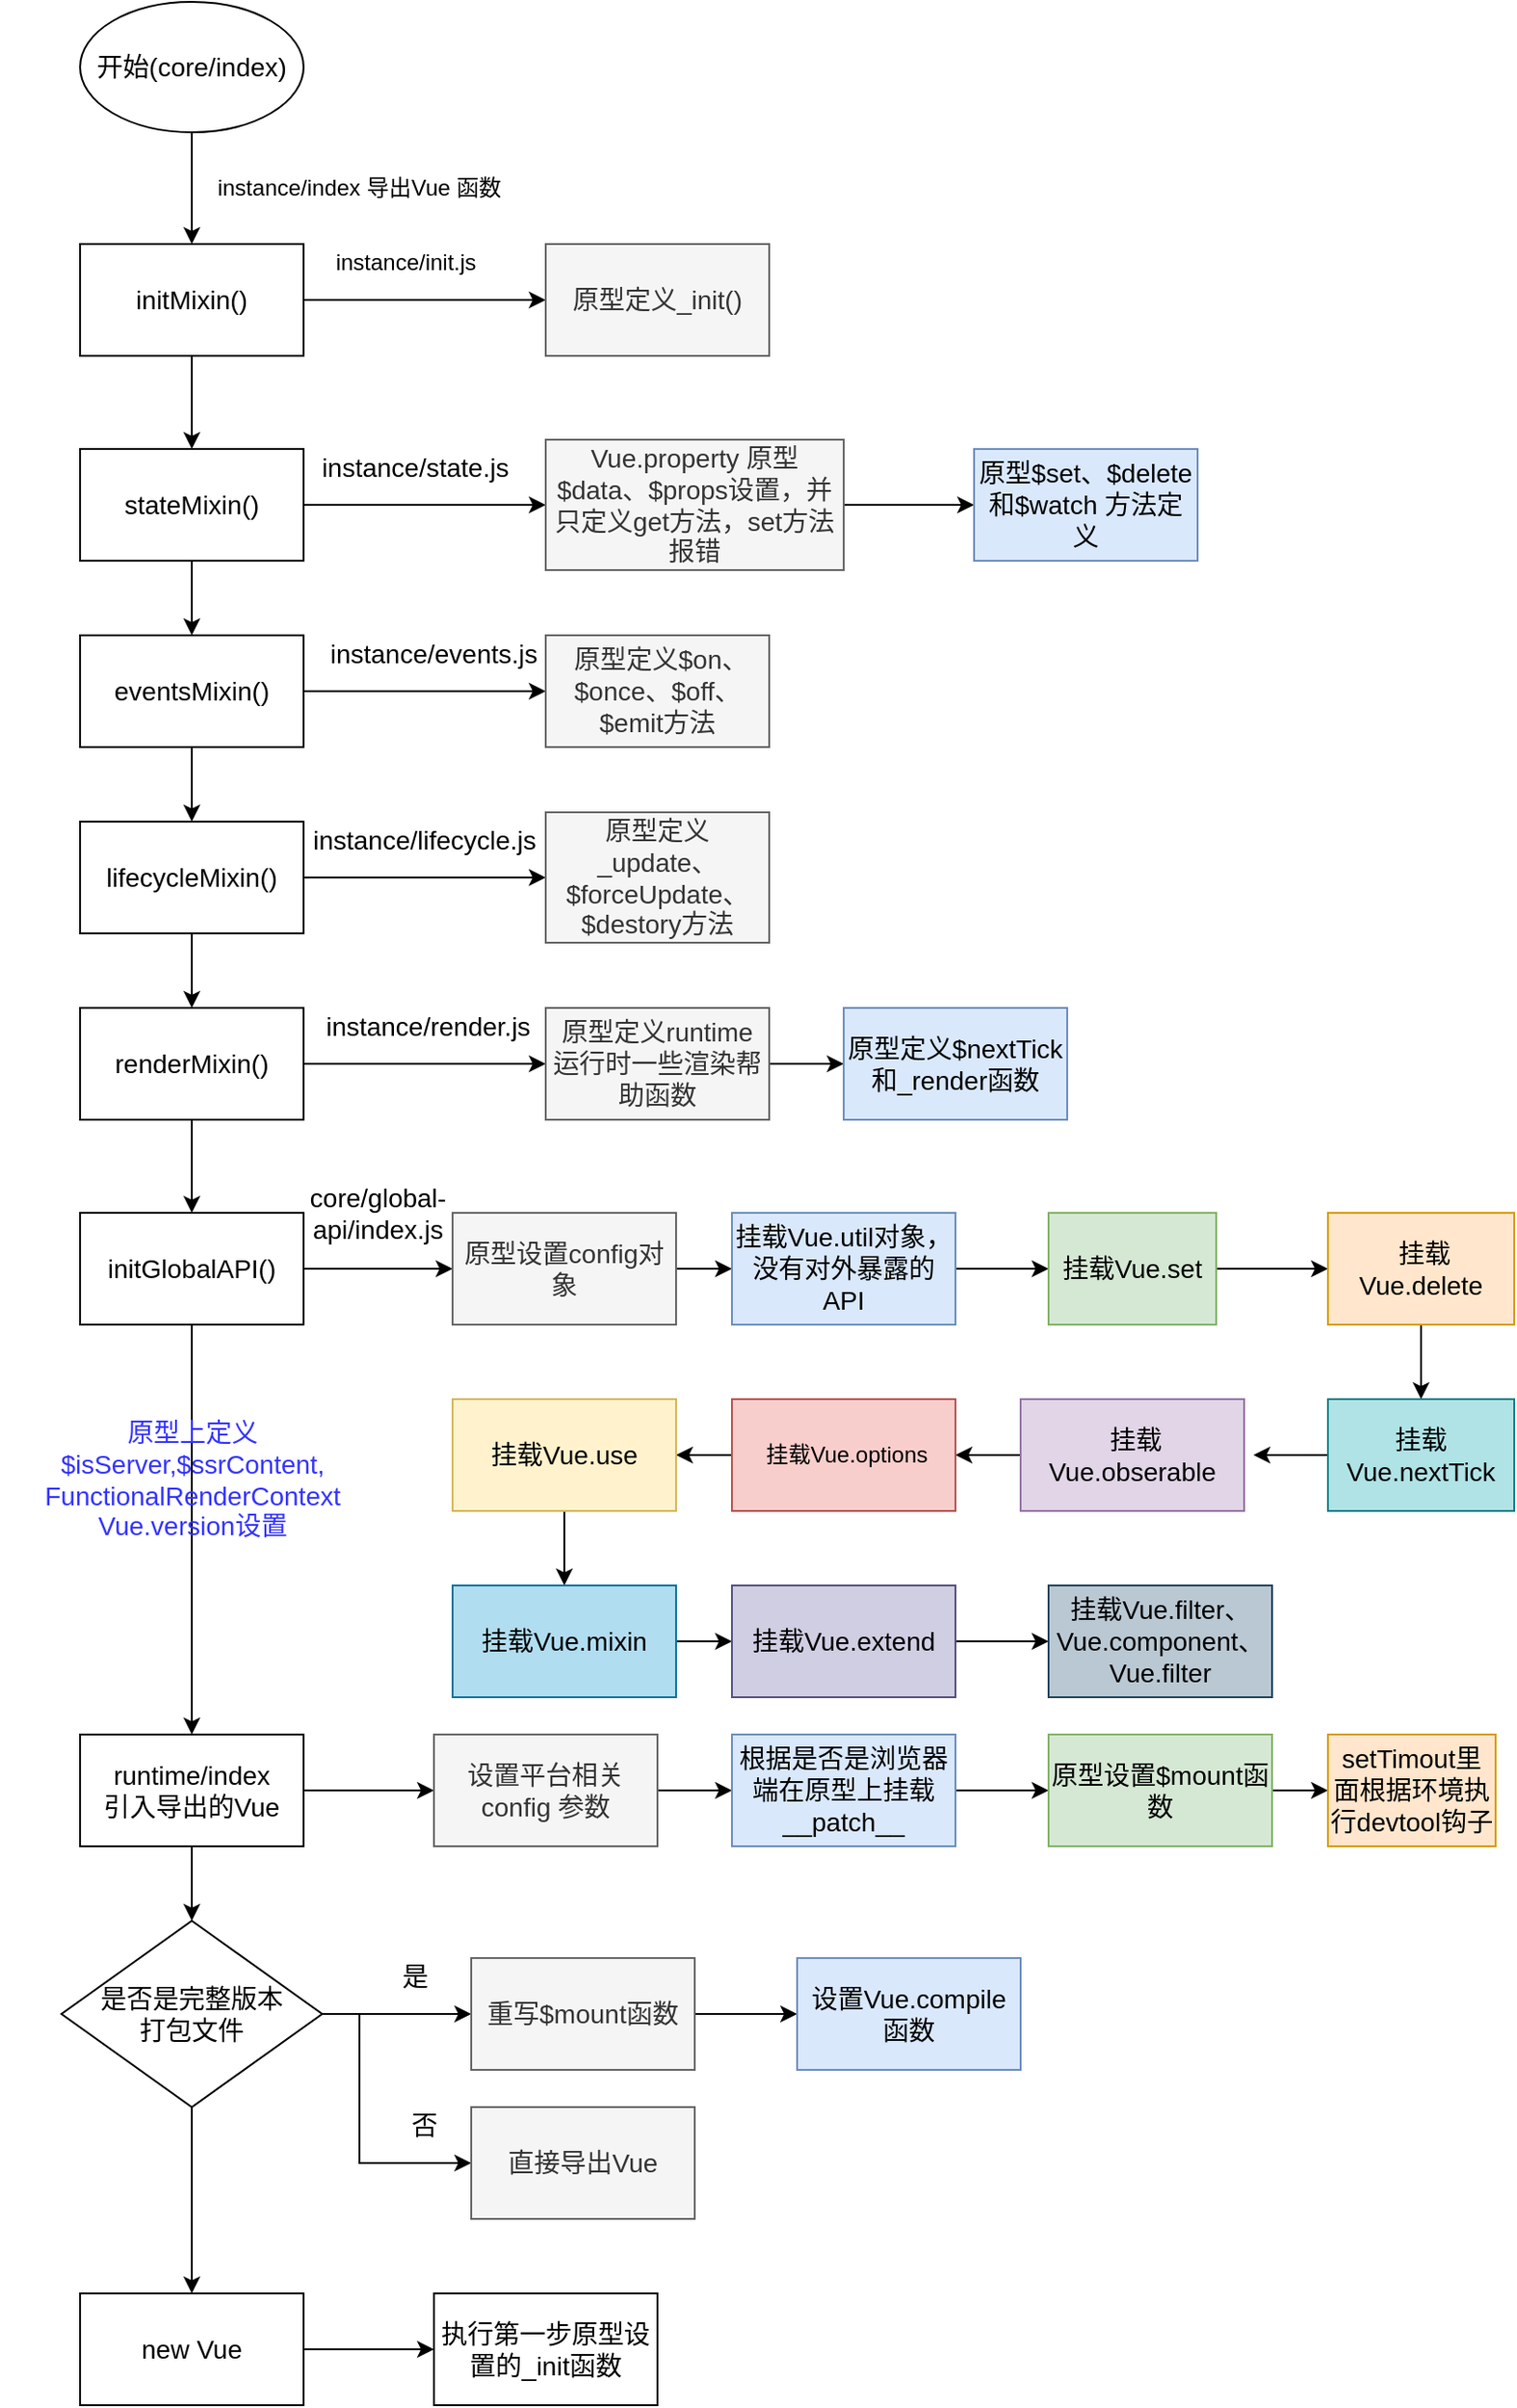 <mxfile version="14.3.0" type="github">
  <diagram id="C5RBs43oDa-KdzZeNtuy" name="Page-1">
    <mxGraphModel dx="1422" dy="800" grid="1" gridSize="10" guides="1" tooltips="1" connect="1" arrows="1" fold="1" page="1" pageScale="1" pageWidth="1169" pageHeight="1654" math="0" shadow="0">
      <root>
        <mxCell id="WIyWlLk6GJQsqaUBKTNV-0" />
        <mxCell id="WIyWlLk6GJQsqaUBKTNV-1" parent="WIyWlLk6GJQsqaUBKTNV-0" />
        <mxCell id="D7u7VJyRyIDXbFaWf3La-2" style="edgeStyle=orthogonalEdgeStyle;rounded=0;orthogonalLoop=1;jettySize=auto;html=1;entryX=0.5;entryY=0;entryDx=0;entryDy=0;" edge="1" parent="WIyWlLk6GJQsqaUBKTNV-1" source="D7u7VJyRyIDXbFaWf3La-0" target="D7u7VJyRyIDXbFaWf3La-1">
          <mxGeometry relative="1" as="geometry" />
        </mxCell>
        <mxCell id="D7u7VJyRyIDXbFaWf3La-0" value="&lt;font style=&quot;font-size: 14px&quot;&gt;开始(core/index)&lt;/font&gt;" style="ellipse;whiteSpace=wrap;html=1;" vertex="1" parent="WIyWlLk6GJQsqaUBKTNV-1">
          <mxGeometry x="50" y="30" width="120" height="70" as="geometry" />
        </mxCell>
        <mxCell id="D7u7VJyRyIDXbFaWf3La-10" style="edgeStyle=orthogonalEdgeStyle;rounded=0;orthogonalLoop=1;jettySize=auto;html=1;entryX=0.5;entryY=0;entryDx=0;entryDy=0;" edge="1" parent="WIyWlLk6GJQsqaUBKTNV-1" source="D7u7VJyRyIDXbFaWf3La-1" target="D7u7VJyRyIDXbFaWf3La-6">
          <mxGeometry relative="1" as="geometry" />
        </mxCell>
        <mxCell id="D7u7VJyRyIDXbFaWf3La-15" style="edgeStyle=orthogonalEdgeStyle;rounded=0;orthogonalLoop=1;jettySize=auto;html=1;entryX=0;entryY=0.5;entryDx=0;entryDy=0;" edge="1" parent="WIyWlLk6GJQsqaUBKTNV-1" source="D7u7VJyRyIDXbFaWf3La-1" target="D7u7VJyRyIDXbFaWf3La-14">
          <mxGeometry relative="1" as="geometry" />
        </mxCell>
        <mxCell id="D7u7VJyRyIDXbFaWf3La-1" value="initMixin()" style="rounded=0;whiteSpace=wrap;html=1;fontSize=14;" vertex="1" parent="WIyWlLk6GJQsqaUBKTNV-1">
          <mxGeometry x="50" y="160" width="120" height="60" as="geometry" />
        </mxCell>
        <mxCell id="D7u7VJyRyIDXbFaWf3La-11" style="edgeStyle=orthogonalEdgeStyle;rounded=0;orthogonalLoop=1;jettySize=auto;html=1;entryX=0.5;entryY=0;entryDx=0;entryDy=0;" edge="1" parent="WIyWlLk6GJQsqaUBKTNV-1" source="D7u7VJyRyIDXbFaWf3La-6" target="D7u7VJyRyIDXbFaWf3La-7">
          <mxGeometry relative="1" as="geometry" />
        </mxCell>
        <mxCell id="D7u7VJyRyIDXbFaWf3La-17" style="edgeStyle=orthogonalEdgeStyle;rounded=0;orthogonalLoop=1;jettySize=auto;html=1;exitX=1;exitY=0.5;exitDx=0;exitDy=0;entryX=0;entryY=0.5;entryDx=0;entryDy=0;" edge="1" parent="WIyWlLk6GJQsqaUBKTNV-1" source="D7u7VJyRyIDXbFaWf3La-6" target="D7u7VJyRyIDXbFaWf3La-16">
          <mxGeometry relative="1" as="geometry" />
        </mxCell>
        <mxCell id="D7u7VJyRyIDXbFaWf3La-6" value="&lt;font style=&quot;font-size: 14px&quot;&gt;stateMixin()&lt;/font&gt;" style="rounded=0;whiteSpace=wrap;html=1;" vertex="1" parent="WIyWlLk6GJQsqaUBKTNV-1">
          <mxGeometry x="50" y="270" width="120" height="60" as="geometry" />
        </mxCell>
        <mxCell id="D7u7VJyRyIDXbFaWf3La-12" style="edgeStyle=orthogonalEdgeStyle;rounded=0;orthogonalLoop=1;jettySize=auto;html=1;entryX=0.5;entryY=0;entryDx=0;entryDy=0;" edge="1" parent="WIyWlLk6GJQsqaUBKTNV-1" source="D7u7VJyRyIDXbFaWf3La-7" target="D7u7VJyRyIDXbFaWf3La-8">
          <mxGeometry relative="1" as="geometry" />
        </mxCell>
        <mxCell id="D7u7VJyRyIDXbFaWf3La-23" style="edgeStyle=orthogonalEdgeStyle;rounded=0;orthogonalLoop=1;jettySize=auto;html=1;entryX=0;entryY=0.5;entryDx=0;entryDy=0;" edge="1" parent="WIyWlLk6GJQsqaUBKTNV-1" source="D7u7VJyRyIDXbFaWf3La-7" target="D7u7VJyRyIDXbFaWf3La-20">
          <mxGeometry relative="1" as="geometry" />
        </mxCell>
        <mxCell id="D7u7VJyRyIDXbFaWf3La-7" value="&lt;font style=&quot;font-size: 14px&quot;&gt;eventsMixin()&lt;/font&gt;" style="rounded=0;whiteSpace=wrap;html=1;" vertex="1" parent="WIyWlLk6GJQsqaUBKTNV-1">
          <mxGeometry x="50" y="370" width="120" height="60" as="geometry" />
        </mxCell>
        <mxCell id="D7u7VJyRyIDXbFaWf3La-13" style="edgeStyle=orthogonalEdgeStyle;rounded=0;orthogonalLoop=1;jettySize=auto;html=1;entryX=0.5;entryY=0;entryDx=0;entryDy=0;" edge="1" parent="WIyWlLk6GJQsqaUBKTNV-1" source="D7u7VJyRyIDXbFaWf3La-8" target="D7u7VJyRyIDXbFaWf3La-9">
          <mxGeometry relative="1" as="geometry" />
        </mxCell>
        <mxCell id="D7u7VJyRyIDXbFaWf3La-26" style="edgeStyle=orthogonalEdgeStyle;rounded=0;orthogonalLoop=1;jettySize=auto;html=1;" edge="1" parent="WIyWlLk6GJQsqaUBKTNV-1" source="D7u7VJyRyIDXbFaWf3La-8" target="D7u7VJyRyIDXbFaWf3La-25">
          <mxGeometry relative="1" as="geometry" />
        </mxCell>
        <mxCell id="D7u7VJyRyIDXbFaWf3La-8" value="&lt;font style=&quot;font-size: 14px&quot;&gt;&lt;font&gt;lifecycleMixin&lt;/font&gt;()&lt;/font&gt;" style="rounded=0;whiteSpace=wrap;html=1;" vertex="1" parent="WIyWlLk6GJQsqaUBKTNV-1">
          <mxGeometry x="50" y="470" width="120" height="60" as="geometry" />
        </mxCell>
        <mxCell id="D7u7VJyRyIDXbFaWf3La-31" style="edgeStyle=orthogonalEdgeStyle;rounded=0;orthogonalLoop=1;jettySize=auto;html=1;" edge="1" parent="WIyWlLk6GJQsqaUBKTNV-1" source="D7u7VJyRyIDXbFaWf3La-9" target="D7u7VJyRyIDXbFaWf3La-29">
          <mxGeometry relative="1" as="geometry" />
        </mxCell>
        <mxCell id="D7u7VJyRyIDXbFaWf3La-38" style="edgeStyle=orthogonalEdgeStyle;rounded=0;orthogonalLoop=1;jettySize=auto;html=1;entryX=0.5;entryY=0;entryDx=0;entryDy=0;" edge="1" parent="WIyWlLk6GJQsqaUBKTNV-1" source="D7u7VJyRyIDXbFaWf3La-9" target="D7u7VJyRyIDXbFaWf3La-37">
          <mxGeometry relative="1" as="geometry" />
        </mxCell>
        <mxCell id="D7u7VJyRyIDXbFaWf3La-9" value="&lt;font style=&quot;font-size: 14px&quot;&gt;renderMixin()&lt;/font&gt;" style="rounded=0;whiteSpace=wrap;html=1;" vertex="1" parent="WIyWlLk6GJQsqaUBKTNV-1">
          <mxGeometry x="50" y="570" width="120" height="60" as="geometry" />
        </mxCell>
        <mxCell id="D7u7VJyRyIDXbFaWf3La-14" value="&lt;font style=&quot;font-size: 14px&quot;&gt;原型定义_init()&lt;/font&gt;" style="rounded=0;whiteSpace=wrap;html=1;fillColor=#f5f5f5;strokeColor=#666666;fontColor=#333333;" vertex="1" parent="WIyWlLk6GJQsqaUBKTNV-1">
          <mxGeometry x="300" y="160" width="120" height="60" as="geometry" />
        </mxCell>
        <mxCell id="D7u7VJyRyIDXbFaWf3La-19" style="edgeStyle=orthogonalEdgeStyle;rounded=0;orthogonalLoop=1;jettySize=auto;html=1;exitX=1;exitY=0.5;exitDx=0;exitDy=0;entryX=0;entryY=0.5;entryDx=0;entryDy=0;" edge="1" parent="WIyWlLk6GJQsqaUBKTNV-1" source="D7u7VJyRyIDXbFaWf3La-16" target="D7u7VJyRyIDXbFaWf3La-18">
          <mxGeometry relative="1" as="geometry" />
        </mxCell>
        <mxCell id="D7u7VJyRyIDXbFaWf3La-16" value="&lt;font style=&quot;font-size: 14px&quot;&gt;Vue.property 原型$data、$props设置，并只定义get方法，set方法报错&lt;/font&gt;" style="rounded=0;whiteSpace=wrap;html=1;fillColor=#f5f5f5;strokeColor=#666666;fontColor=#333333;" vertex="1" parent="WIyWlLk6GJQsqaUBKTNV-1">
          <mxGeometry x="300" y="265" width="160" height="70" as="geometry" />
        </mxCell>
        <mxCell id="D7u7VJyRyIDXbFaWf3La-18" value="&lt;font style=&quot;font-size: 14px&quot;&gt;原型$set、$delete和$watch 方法定义&lt;/font&gt;" style="rounded=0;whiteSpace=wrap;html=1;fillColor=#dae8fc;strokeColor=#6c8ebf;" vertex="1" parent="WIyWlLk6GJQsqaUBKTNV-1">
          <mxGeometry x="530" y="270" width="120" height="60" as="geometry" />
        </mxCell>
        <mxCell id="D7u7VJyRyIDXbFaWf3La-20" value="&lt;font style=&quot;font-size: 14px&quot;&gt;&amp;nbsp;原型定义$on、$once、$off、$emit方法&lt;/font&gt;" style="rounded=0;whiteSpace=wrap;html=1;fillColor=#f5f5f5;strokeColor=#666666;fontColor=#333333;" vertex="1" parent="WIyWlLk6GJQsqaUBKTNV-1">
          <mxGeometry x="300" y="370" width="120" height="60" as="geometry" />
        </mxCell>
        <mxCell id="D7u7VJyRyIDXbFaWf3La-21" value="&lt;font style=&quot;font-size: 14px&quot;&gt;instance/state.js&lt;/font&gt;" style="text;html=1;strokeColor=none;fillColor=none;align=center;verticalAlign=middle;whiteSpace=wrap;rounded=0;" vertex="1" parent="WIyWlLk6GJQsqaUBKTNV-1">
          <mxGeometry x="180" y="270" width="100" height="20" as="geometry" />
        </mxCell>
        <mxCell id="D7u7VJyRyIDXbFaWf3La-24" value="&lt;font style=&quot;font-size: 14px&quot;&gt;instance/events.js&lt;/font&gt;" style="text;html=1;strokeColor=none;fillColor=none;align=center;verticalAlign=middle;whiteSpace=wrap;rounded=0;" vertex="1" parent="WIyWlLk6GJQsqaUBKTNV-1">
          <mxGeometry x="190" y="370" width="100" height="20" as="geometry" />
        </mxCell>
        <mxCell id="D7u7VJyRyIDXbFaWf3La-25" value="&lt;font style=&quot;font-size: 14px&quot;&gt;原型定义_update、$forceUpdate、$destory方法&lt;/font&gt;" style="rounded=0;whiteSpace=wrap;html=1;fillColor=#f5f5f5;strokeColor=#666666;fontColor=#333333;" vertex="1" parent="WIyWlLk6GJQsqaUBKTNV-1">
          <mxGeometry x="300" y="465" width="120" height="70" as="geometry" />
        </mxCell>
        <mxCell id="D7u7VJyRyIDXbFaWf3La-27" value="&lt;font style=&quot;font-size: 14px&quot;&gt;instance/lifecycle.js&lt;/font&gt;" style="text;html=1;strokeColor=none;fillColor=none;align=center;verticalAlign=middle;whiteSpace=wrap;rounded=0;" vertex="1" parent="WIyWlLk6GJQsqaUBKTNV-1">
          <mxGeometry x="180" y="470" width="110" height="20" as="geometry" />
        </mxCell>
        <mxCell id="D7u7VJyRyIDXbFaWf3La-34" style="edgeStyle=orthogonalEdgeStyle;rounded=0;orthogonalLoop=1;jettySize=auto;html=1;entryX=0;entryY=0.5;entryDx=0;entryDy=0;" edge="1" parent="WIyWlLk6GJQsqaUBKTNV-1" source="D7u7VJyRyIDXbFaWf3La-29" target="D7u7VJyRyIDXbFaWf3La-30">
          <mxGeometry relative="1" as="geometry" />
        </mxCell>
        <mxCell id="D7u7VJyRyIDXbFaWf3La-29" value="&lt;font style=&quot;font-size: 14px&quot;&gt;原型定义runtime 运行时一些渲染帮助函数&lt;/font&gt;" style="rounded=0;whiteSpace=wrap;html=1;fillColor=#f5f5f5;strokeColor=#666666;fontColor=#333333;" vertex="1" parent="WIyWlLk6GJQsqaUBKTNV-1">
          <mxGeometry x="300" y="570" width="120" height="60" as="geometry" />
        </mxCell>
        <mxCell id="D7u7VJyRyIDXbFaWf3La-30" value="&lt;font style=&quot;font-size: 14px&quot;&gt;原型定义$nextTick和_render函数&lt;/font&gt;" style="rounded=0;whiteSpace=wrap;html=1;fillColor=#dae8fc;strokeColor=#6c8ebf;" vertex="1" parent="WIyWlLk6GJQsqaUBKTNV-1">
          <mxGeometry x="460" y="570" width="120" height="60" as="geometry" />
        </mxCell>
        <mxCell id="D7u7VJyRyIDXbFaWf3La-33" value="&lt;font style=&quot;font-size: 14px&quot;&gt;&amp;nbsp;instance/render.js&lt;/font&gt;" style="text;html=1;strokeColor=none;fillColor=none;align=center;verticalAlign=middle;whiteSpace=wrap;rounded=0;" vertex="1" parent="WIyWlLk6GJQsqaUBKTNV-1">
          <mxGeometry x="185" y="570" width="100" height="20" as="geometry" />
        </mxCell>
        <mxCell id="D7u7VJyRyIDXbFaWf3La-36" value="instance/index 导出Vue 函数" style="text;html=1;strokeColor=none;fillColor=none;align=center;verticalAlign=middle;whiteSpace=wrap;rounded=0;" vertex="1" parent="WIyWlLk6GJQsqaUBKTNV-1">
          <mxGeometry x="120" y="120" width="160" height="20" as="geometry" />
        </mxCell>
        <mxCell id="D7u7VJyRyIDXbFaWf3La-51" style="edgeStyle=orthogonalEdgeStyle;rounded=0;orthogonalLoop=1;jettySize=auto;html=1;entryX=0;entryY=0.5;entryDx=0;entryDy=0;" edge="1" parent="WIyWlLk6GJQsqaUBKTNV-1" source="D7u7VJyRyIDXbFaWf3La-37" target="D7u7VJyRyIDXbFaWf3La-39">
          <mxGeometry relative="1" as="geometry" />
        </mxCell>
        <mxCell id="D7u7VJyRyIDXbFaWf3La-65" style="edgeStyle=orthogonalEdgeStyle;rounded=0;orthogonalLoop=1;jettySize=auto;html=1;" edge="1" parent="WIyWlLk6GJQsqaUBKTNV-1" source="D7u7VJyRyIDXbFaWf3La-37" target="D7u7VJyRyIDXbFaWf3La-64">
          <mxGeometry relative="1" as="geometry" />
        </mxCell>
        <mxCell id="D7u7VJyRyIDXbFaWf3La-37" value="&lt;font style=&quot;font-size: 14px&quot;&gt;initGlobalAPI()&lt;/font&gt;" style="rounded=0;whiteSpace=wrap;html=1;" vertex="1" parent="WIyWlLk6GJQsqaUBKTNV-1">
          <mxGeometry x="50" y="680" width="120" height="60" as="geometry" />
        </mxCell>
        <mxCell id="D7u7VJyRyIDXbFaWf3La-52" value="" style="edgeStyle=orthogonalEdgeStyle;rounded=0;orthogonalLoop=1;jettySize=auto;html=1;" edge="1" parent="WIyWlLk6GJQsqaUBKTNV-1" source="D7u7VJyRyIDXbFaWf3La-39" target="D7u7VJyRyIDXbFaWf3La-41">
          <mxGeometry relative="1" as="geometry">
            <Array as="points">
              <mxPoint x="390" y="710" />
              <mxPoint x="390" y="710" />
            </Array>
          </mxGeometry>
        </mxCell>
        <mxCell id="D7u7VJyRyIDXbFaWf3La-39" value="&lt;font style=&quot;font-size: 14px&quot;&gt;原型设置config对象&lt;/font&gt;" style="rounded=0;whiteSpace=wrap;html=1;fillColor=#f5f5f5;strokeColor=#666666;fontColor=#333333;" vertex="1" parent="WIyWlLk6GJQsqaUBKTNV-1">
          <mxGeometry x="250" y="680" width="120" height="60" as="geometry" />
        </mxCell>
        <mxCell id="D7u7VJyRyIDXbFaWf3La-40" value="instance/init.js" style="text;html=1;strokeColor=none;fillColor=none;align=center;verticalAlign=middle;whiteSpace=wrap;rounded=0;" vertex="1" parent="WIyWlLk6GJQsqaUBKTNV-1">
          <mxGeometry x="170" y="160" width="110" height="20" as="geometry" />
        </mxCell>
        <mxCell id="D7u7VJyRyIDXbFaWf3La-53" value="" style="edgeStyle=orthogonalEdgeStyle;rounded=0;orthogonalLoop=1;jettySize=auto;html=1;" edge="1" parent="WIyWlLk6GJQsqaUBKTNV-1" source="D7u7VJyRyIDXbFaWf3La-41" target="D7u7VJyRyIDXbFaWf3La-42">
          <mxGeometry relative="1" as="geometry">
            <Array as="points">
              <mxPoint x="560" y="710" />
              <mxPoint x="560" y="710" />
            </Array>
          </mxGeometry>
        </mxCell>
        <mxCell id="D7u7VJyRyIDXbFaWf3La-41" value="&lt;font style=&quot;font-size: 14px&quot;&gt;挂载Vue.util对象，没有对外暴露的API&lt;/font&gt;" style="rounded=0;whiteSpace=wrap;html=1;fillColor=#dae8fc;strokeColor=#6c8ebf;" vertex="1" parent="WIyWlLk6GJQsqaUBKTNV-1">
          <mxGeometry x="400" y="680" width="120" height="60" as="geometry" />
        </mxCell>
        <mxCell id="D7u7VJyRyIDXbFaWf3La-54" style="edgeStyle=orthogonalEdgeStyle;rounded=0;orthogonalLoop=1;jettySize=auto;html=1;" edge="1" parent="WIyWlLk6GJQsqaUBKTNV-1" source="D7u7VJyRyIDXbFaWf3La-42" target="D7u7VJyRyIDXbFaWf3La-43">
          <mxGeometry relative="1" as="geometry" />
        </mxCell>
        <mxCell id="D7u7VJyRyIDXbFaWf3La-42" value="&lt;font style=&quot;font-size: 14px&quot;&gt;挂载Vue.set&lt;/font&gt;" style="rounded=0;whiteSpace=wrap;html=1;fillColor=#d5e8d4;strokeColor=#82b366;" vertex="1" parent="WIyWlLk6GJQsqaUBKTNV-1">
          <mxGeometry x="570" y="680" width="90" height="60" as="geometry" />
        </mxCell>
        <mxCell id="D7u7VJyRyIDXbFaWf3La-55" style="edgeStyle=orthogonalEdgeStyle;rounded=0;orthogonalLoop=1;jettySize=auto;html=1;entryX=0.5;entryY=0;entryDx=0;entryDy=0;" edge="1" parent="WIyWlLk6GJQsqaUBKTNV-1" source="D7u7VJyRyIDXbFaWf3La-43" target="D7u7VJyRyIDXbFaWf3La-44">
          <mxGeometry relative="1" as="geometry" />
        </mxCell>
        <mxCell id="D7u7VJyRyIDXbFaWf3La-43" value="&lt;font style=&quot;font-size: 14px&quot;&gt;&amp;nbsp;挂载Vue.delete&lt;/font&gt;" style="rounded=0;whiteSpace=wrap;html=1;fillColor=#ffe6cc;strokeColor=#d79b00;" vertex="1" parent="WIyWlLk6GJQsqaUBKTNV-1">
          <mxGeometry x="720" y="680" width="100" height="60" as="geometry" />
        </mxCell>
        <mxCell id="D7u7VJyRyIDXbFaWf3La-56" style="edgeStyle=orthogonalEdgeStyle;rounded=0;orthogonalLoop=1;jettySize=auto;html=1;" edge="1" parent="WIyWlLk6GJQsqaUBKTNV-1" source="D7u7VJyRyIDXbFaWf3La-44">
          <mxGeometry relative="1" as="geometry">
            <mxPoint x="680" y="810" as="targetPoint" />
          </mxGeometry>
        </mxCell>
        <mxCell id="D7u7VJyRyIDXbFaWf3La-44" value="&lt;font style=&quot;font-size: 14px&quot;&gt;挂载Vue.nextTick&lt;/font&gt;" style="rounded=0;whiteSpace=wrap;html=1;fillColor=#b0e3e6;strokeColor=#0e8088;" vertex="1" parent="WIyWlLk6GJQsqaUBKTNV-1">
          <mxGeometry x="720" y="780" width="100" height="60" as="geometry" />
        </mxCell>
        <mxCell id="D7u7VJyRyIDXbFaWf3La-57" value="" style="edgeStyle=orthogonalEdgeStyle;rounded=0;orthogonalLoop=1;jettySize=auto;html=1;" edge="1" parent="WIyWlLk6GJQsqaUBKTNV-1" source="D7u7VJyRyIDXbFaWf3La-45" target="D7u7VJyRyIDXbFaWf3La-46">
          <mxGeometry relative="1" as="geometry">
            <Array as="points">
              <mxPoint x="530" y="810" />
              <mxPoint x="530" y="810" />
            </Array>
          </mxGeometry>
        </mxCell>
        <mxCell id="D7u7VJyRyIDXbFaWf3La-45" value="&lt;font style=&quot;font-size: 14px&quot;&gt;&amp;nbsp;挂载Vue.obserable&lt;/font&gt;" style="rounded=0;whiteSpace=wrap;html=1;fillColor=#e1d5e7;strokeColor=#9673a6;" vertex="1" parent="WIyWlLk6GJQsqaUBKTNV-1">
          <mxGeometry x="555" y="780" width="120" height="60" as="geometry" />
        </mxCell>
        <mxCell id="D7u7VJyRyIDXbFaWf3La-59" style="edgeStyle=orthogonalEdgeStyle;rounded=0;orthogonalLoop=1;jettySize=auto;html=1;entryX=1;entryY=0.5;entryDx=0;entryDy=0;" edge="1" parent="WIyWlLk6GJQsqaUBKTNV-1" source="D7u7VJyRyIDXbFaWf3La-46" target="D7u7VJyRyIDXbFaWf3La-47">
          <mxGeometry relative="1" as="geometry" />
        </mxCell>
        <mxCell id="D7u7VJyRyIDXbFaWf3La-46" value="&amp;nbsp;挂载Vue.options" style="rounded=0;whiteSpace=wrap;html=1;fillColor=#f8cecc;strokeColor=#b85450;" vertex="1" parent="WIyWlLk6GJQsqaUBKTNV-1">
          <mxGeometry x="400" y="780" width="120" height="60" as="geometry" />
        </mxCell>
        <mxCell id="D7u7VJyRyIDXbFaWf3La-60" style="edgeStyle=orthogonalEdgeStyle;rounded=0;orthogonalLoop=1;jettySize=auto;html=1;entryX=0.5;entryY=0;entryDx=0;entryDy=0;" edge="1" parent="WIyWlLk6GJQsqaUBKTNV-1" source="D7u7VJyRyIDXbFaWf3La-47" target="D7u7VJyRyIDXbFaWf3La-48">
          <mxGeometry relative="1" as="geometry" />
        </mxCell>
        <mxCell id="D7u7VJyRyIDXbFaWf3La-47" value="&lt;font style=&quot;font-size: 14px&quot;&gt;挂载Vue.use&lt;/font&gt;" style="rounded=0;whiteSpace=wrap;html=1;fillColor=#fff2cc;strokeColor=#d6b656;" vertex="1" parent="WIyWlLk6GJQsqaUBKTNV-1">
          <mxGeometry x="250" y="780" width="120" height="60" as="geometry" />
        </mxCell>
        <mxCell id="D7u7VJyRyIDXbFaWf3La-61" style="edgeStyle=orthogonalEdgeStyle;rounded=0;orthogonalLoop=1;jettySize=auto;html=1;entryX=0;entryY=0.5;entryDx=0;entryDy=0;" edge="1" parent="WIyWlLk6GJQsqaUBKTNV-1" source="D7u7VJyRyIDXbFaWf3La-48" target="D7u7VJyRyIDXbFaWf3La-49">
          <mxGeometry relative="1" as="geometry" />
        </mxCell>
        <mxCell id="D7u7VJyRyIDXbFaWf3La-48" value="&lt;font style=&quot;font-size: 14px&quot;&gt;挂载Vue.mixin&lt;/font&gt;" style="rounded=0;whiteSpace=wrap;html=1;fillColor=#b1ddf0;strokeColor=#10739e;" vertex="1" parent="WIyWlLk6GJQsqaUBKTNV-1">
          <mxGeometry x="250" y="880" width="120" height="60" as="geometry" />
        </mxCell>
        <mxCell id="D7u7VJyRyIDXbFaWf3La-62" style="edgeStyle=orthogonalEdgeStyle;rounded=0;orthogonalLoop=1;jettySize=auto;html=1;entryX=0;entryY=0.5;entryDx=0;entryDy=0;" edge="1" parent="WIyWlLk6GJQsqaUBKTNV-1" source="D7u7VJyRyIDXbFaWf3La-49" target="D7u7VJyRyIDXbFaWf3La-50">
          <mxGeometry relative="1" as="geometry" />
        </mxCell>
        <mxCell id="D7u7VJyRyIDXbFaWf3La-49" value="&lt;font style=&quot;font-size: 14px&quot;&gt;挂载Vue.extend&lt;/font&gt;" style="rounded=0;whiteSpace=wrap;html=1;fillColor=#d0cee2;strokeColor=#56517e;" vertex="1" parent="WIyWlLk6GJQsqaUBKTNV-1">
          <mxGeometry x="400" y="880" width="120" height="60" as="geometry" />
        </mxCell>
        <mxCell id="D7u7VJyRyIDXbFaWf3La-50" value="&lt;font style=&quot;font-size: 14px&quot;&gt;挂载Vue.filter、Vue.component、Vue.filter&lt;/font&gt;" style="rounded=0;whiteSpace=wrap;html=1;fillColor=#bac8d3;strokeColor=#23445d;" vertex="1" parent="WIyWlLk6GJQsqaUBKTNV-1">
          <mxGeometry x="570" y="880" width="120" height="60" as="geometry" />
        </mxCell>
        <mxCell id="D7u7VJyRyIDXbFaWf3La-63" value="&lt;font style=&quot;font-size: 14px&quot;&gt;core/global-api/index.js&lt;/font&gt;" style="text;html=1;strokeColor=none;fillColor=none;align=center;verticalAlign=middle;whiteSpace=wrap;rounded=0;" vertex="1" parent="WIyWlLk6GJQsqaUBKTNV-1">
          <mxGeometry x="190" y="670" width="40" height="20" as="geometry" />
        </mxCell>
        <mxCell id="D7u7VJyRyIDXbFaWf3La-72" style="edgeStyle=orthogonalEdgeStyle;rounded=0;orthogonalLoop=1;jettySize=auto;html=1;" edge="1" parent="WIyWlLk6GJQsqaUBKTNV-1" source="D7u7VJyRyIDXbFaWf3La-64" target="D7u7VJyRyIDXbFaWf3La-68">
          <mxGeometry relative="1" as="geometry" />
        </mxCell>
        <mxCell id="D7u7VJyRyIDXbFaWf3La-86" style="edgeStyle=orthogonalEdgeStyle;rounded=0;orthogonalLoop=1;jettySize=auto;html=1;" edge="1" parent="WIyWlLk6GJQsqaUBKTNV-1" source="D7u7VJyRyIDXbFaWf3La-64" target="D7u7VJyRyIDXbFaWf3La-76">
          <mxGeometry relative="1" as="geometry" />
        </mxCell>
        <mxCell id="D7u7VJyRyIDXbFaWf3La-64" value="&lt;font style=&quot;font-size: 14px&quot;&gt;runtime/index&lt;br&gt;引入导出的Vue&lt;/font&gt;" style="rounded=0;whiteSpace=wrap;html=1;" vertex="1" parent="WIyWlLk6GJQsqaUBKTNV-1">
          <mxGeometry x="50" y="960" width="120" height="60" as="geometry" />
        </mxCell>
        <mxCell id="D7u7VJyRyIDXbFaWf3La-66" value="&lt;font style=&quot;font-size: 14px&quot; color=&quot;#3333ff&quot;&gt;原型上定义$isServer,$ssrContent,&lt;br&gt;FunctionalRenderContext&lt;br&gt;Vue.version设置&lt;br&gt;&lt;/font&gt;" style="text;html=1;strokeColor=none;fillColor=none;align=center;verticalAlign=middle;whiteSpace=wrap;rounded=0;horizontal=0;rotation=90;" vertex="1" parent="WIyWlLk6GJQsqaUBKTNV-1">
          <mxGeometry x="80" y="720" width="60" height="205" as="geometry" />
        </mxCell>
        <mxCell id="D7u7VJyRyIDXbFaWf3La-73" style="edgeStyle=orthogonalEdgeStyle;rounded=0;orthogonalLoop=1;jettySize=auto;html=1;entryX=0;entryY=0.5;entryDx=0;entryDy=0;" edge="1" parent="WIyWlLk6GJQsqaUBKTNV-1" source="D7u7VJyRyIDXbFaWf3La-68" target="D7u7VJyRyIDXbFaWf3La-69">
          <mxGeometry relative="1" as="geometry" />
        </mxCell>
        <mxCell id="D7u7VJyRyIDXbFaWf3La-68" value="&lt;font style=&quot;font-size: 14px&quot;&gt;设置平台相关config 参数&lt;/font&gt;" style="rounded=0;whiteSpace=wrap;html=1;align=center;fillColor=#f5f5f5;strokeColor=#666666;fontColor=#333333;" vertex="1" parent="WIyWlLk6GJQsqaUBKTNV-1">
          <mxGeometry x="240" y="960" width="120" height="60" as="geometry" />
        </mxCell>
        <mxCell id="D7u7VJyRyIDXbFaWf3La-74" style="edgeStyle=orthogonalEdgeStyle;rounded=0;orthogonalLoop=1;jettySize=auto;html=1;entryX=0;entryY=0.5;entryDx=0;entryDy=0;" edge="1" parent="WIyWlLk6GJQsqaUBKTNV-1" source="D7u7VJyRyIDXbFaWf3La-69" target="D7u7VJyRyIDXbFaWf3La-70">
          <mxGeometry relative="1" as="geometry" />
        </mxCell>
        <mxCell id="D7u7VJyRyIDXbFaWf3La-69" value="&lt;font style=&quot;font-size: 14px&quot;&gt;根据是否是浏览器端在原型上挂载__patch__&lt;/font&gt;" style="rounded=0;whiteSpace=wrap;html=1;align=center;fillColor=#dae8fc;strokeColor=#6c8ebf;" vertex="1" parent="WIyWlLk6GJQsqaUBKTNV-1">
          <mxGeometry x="400" y="960" width="120" height="60" as="geometry" />
        </mxCell>
        <mxCell id="D7u7VJyRyIDXbFaWf3La-75" value="" style="edgeStyle=orthogonalEdgeStyle;rounded=0;orthogonalLoop=1;jettySize=auto;html=1;" edge="1" parent="WIyWlLk6GJQsqaUBKTNV-1" source="D7u7VJyRyIDXbFaWf3La-70" target="D7u7VJyRyIDXbFaWf3La-71">
          <mxGeometry relative="1" as="geometry">
            <Array as="points">
              <mxPoint x="720" y="990" />
              <mxPoint x="720" y="990" />
            </Array>
          </mxGeometry>
        </mxCell>
        <mxCell id="D7u7VJyRyIDXbFaWf3La-70" value="&lt;font style=&quot;font-size: 14px&quot;&gt;原型设置$mount函数&lt;/font&gt;" style="rounded=0;whiteSpace=wrap;html=1;align=center;fillColor=#d5e8d4;strokeColor=#82b366;" vertex="1" parent="WIyWlLk6GJQsqaUBKTNV-1">
          <mxGeometry x="570" y="960" width="120" height="60" as="geometry" />
        </mxCell>
        <mxCell id="D7u7VJyRyIDXbFaWf3La-71" value="&lt;font style=&quot;font-size: 14px&quot;&gt;setTimout里面根据环境执行devtool钩子&lt;/font&gt;" style="rounded=0;whiteSpace=wrap;html=1;align=center;fillColor=#ffe6cc;strokeColor=#d79b00;" vertex="1" parent="WIyWlLk6GJQsqaUBKTNV-1">
          <mxGeometry x="720" y="960" width="90" height="60" as="geometry" />
        </mxCell>
        <mxCell id="D7u7VJyRyIDXbFaWf3La-80" style="edgeStyle=orthogonalEdgeStyle;rounded=0;orthogonalLoop=1;jettySize=auto;html=1;" edge="1" parent="WIyWlLk6GJQsqaUBKTNV-1" source="D7u7VJyRyIDXbFaWf3La-76" target="D7u7VJyRyIDXbFaWf3La-78">
          <mxGeometry relative="1" as="geometry" />
        </mxCell>
        <mxCell id="D7u7VJyRyIDXbFaWf3La-83" style="edgeStyle=orthogonalEdgeStyle;rounded=0;orthogonalLoop=1;jettySize=auto;html=1;" edge="1" parent="WIyWlLk6GJQsqaUBKTNV-1" source="D7u7VJyRyIDXbFaWf3La-76" target="D7u7VJyRyIDXbFaWf3La-82">
          <mxGeometry relative="1" as="geometry">
            <Array as="points">
              <mxPoint x="200" y="1110" />
              <mxPoint x="200" y="1190" />
            </Array>
          </mxGeometry>
        </mxCell>
        <mxCell id="D7u7VJyRyIDXbFaWf3La-88" style="edgeStyle=orthogonalEdgeStyle;rounded=0;orthogonalLoop=1;jettySize=auto;html=1;" edge="1" parent="WIyWlLk6GJQsqaUBKTNV-1" source="D7u7VJyRyIDXbFaWf3La-76" target="D7u7VJyRyIDXbFaWf3La-87">
          <mxGeometry relative="1" as="geometry" />
        </mxCell>
        <mxCell id="D7u7VJyRyIDXbFaWf3La-76" value="&lt;font style=&quot;font-size: 14px&quot;&gt;是否是完整版本&lt;br&gt;打包文件&lt;/font&gt;" style="rhombus;whiteSpace=wrap;html=1;fontFamily=Helvetica;fontSize=12;fontColor=#000000;align=center;strokeColor=#000000;fillColor=#ffffff;" vertex="1" parent="WIyWlLk6GJQsqaUBKTNV-1">
          <mxGeometry x="40" y="1060" width="140" height="100" as="geometry" />
        </mxCell>
        <mxCell id="D7u7VJyRyIDXbFaWf3La-81" style="edgeStyle=orthogonalEdgeStyle;rounded=0;orthogonalLoop=1;jettySize=auto;html=1;entryX=0;entryY=0.5;entryDx=0;entryDy=0;" edge="1" parent="WIyWlLk6GJQsqaUBKTNV-1" source="D7u7VJyRyIDXbFaWf3La-78" target="D7u7VJyRyIDXbFaWf3La-79">
          <mxGeometry relative="1" as="geometry" />
        </mxCell>
        <mxCell id="D7u7VJyRyIDXbFaWf3La-78" value="&lt;font style=&quot;font-size: 14px&quot;&gt;重写$mount函数&lt;/font&gt;" style="rounded=0;whiteSpace=wrap;html=1;align=center;fillColor=#f5f5f5;strokeColor=#666666;fontColor=#333333;" vertex="1" parent="WIyWlLk6GJQsqaUBKTNV-1">
          <mxGeometry x="260" y="1080" width="120" height="60" as="geometry" />
        </mxCell>
        <mxCell id="D7u7VJyRyIDXbFaWf3La-79" value="&lt;font style=&quot;font-size: 14px&quot;&gt;设置Vue.compile函数&lt;/font&gt;" style="rounded=0;whiteSpace=wrap;html=1;align=center;fillColor=#dae8fc;strokeColor=#6c8ebf;" vertex="1" parent="WIyWlLk6GJQsqaUBKTNV-1">
          <mxGeometry x="435" y="1080" width="120" height="60" as="geometry" />
        </mxCell>
        <mxCell id="D7u7VJyRyIDXbFaWf3La-82" value="&lt;font style=&quot;font-size: 14px&quot;&gt;直接导出Vue&lt;/font&gt;" style="rounded=0;whiteSpace=wrap;html=1;align=center;fillColor=#f5f5f5;strokeColor=#666666;fontColor=#333333;" vertex="1" parent="WIyWlLk6GJQsqaUBKTNV-1">
          <mxGeometry x="260" y="1160" width="120" height="60" as="geometry" />
        </mxCell>
        <mxCell id="D7u7VJyRyIDXbFaWf3La-84" value="&lt;font style=&quot;font-size: 14px&quot;&gt;是&lt;/font&gt;" style="text;html=1;strokeColor=none;fillColor=none;align=center;verticalAlign=middle;whiteSpace=wrap;rounded=0;" vertex="1" parent="WIyWlLk6GJQsqaUBKTNV-1">
          <mxGeometry x="210" y="1080" width="40" height="20" as="geometry" />
        </mxCell>
        <mxCell id="D7u7VJyRyIDXbFaWf3La-85" value="&lt;font style=&quot;font-size: 14px&quot;&gt;否&lt;/font&gt;" style="text;html=1;strokeColor=none;fillColor=none;align=center;verticalAlign=middle;whiteSpace=wrap;rounded=0;" vertex="1" parent="WIyWlLk6GJQsqaUBKTNV-1">
          <mxGeometry x="215" y="1160" width="40" height="20" as="geometry" />
        </mxCell>
        <mxCell id="D7u7VJyRyIDXbFaWf3La-90" style="edgeStyle=orthogonalEdgeStyle;rounded=0;orthogonalLoop=1;jettySize=auto;html=1;entryX=0;entryY=0.5;entryDx=0;entryDy=0;" edge="1" parent="WIyWlLk6GJQsqaUBKTNV-1" source="D7u7VJyRyIDXbFaWf3La-87" target="D7u7VJyRyIDXbFaWf3La-89">
          <mxGeometry relative="1" as="geometry" />
        </mxCell>
        <mxCell id="D7u7VJyRyIDXbFaWf3La-87" value="&lt;font style=&quot;font-size: 14px&quot;&gt;new Vue&lt;/font&gt;" style="rounded=0;whiteSpace=wrap;html=1;align=center;" vertex="1" parent="WIyWlLk6GJQsqaUBKTNV-1">
          <mxGeometry x="50" y="1260" width="120" height="60" as="geometry" />
        </mxCell>
        <mxCell id="D7u7VJyRyIDXbFaWf3La-89" value="&lt;font style=&quot;font-size: 14px&quot;&gt;执行第一步原型设置的_init函数&lt;/font&gt;" style="rounded=0;whiteSpace=wrap;html=1;align=center;" vertex="1" parent="WIyWlLk6GJQsqaUBKTNV-1">
          <mxGeometry x="240" y="1260" width="120" height="60" as="geometry" />
        </mxCell>
      </root>
    </mxGraphModel>
  </diagram>
</mxfile>
